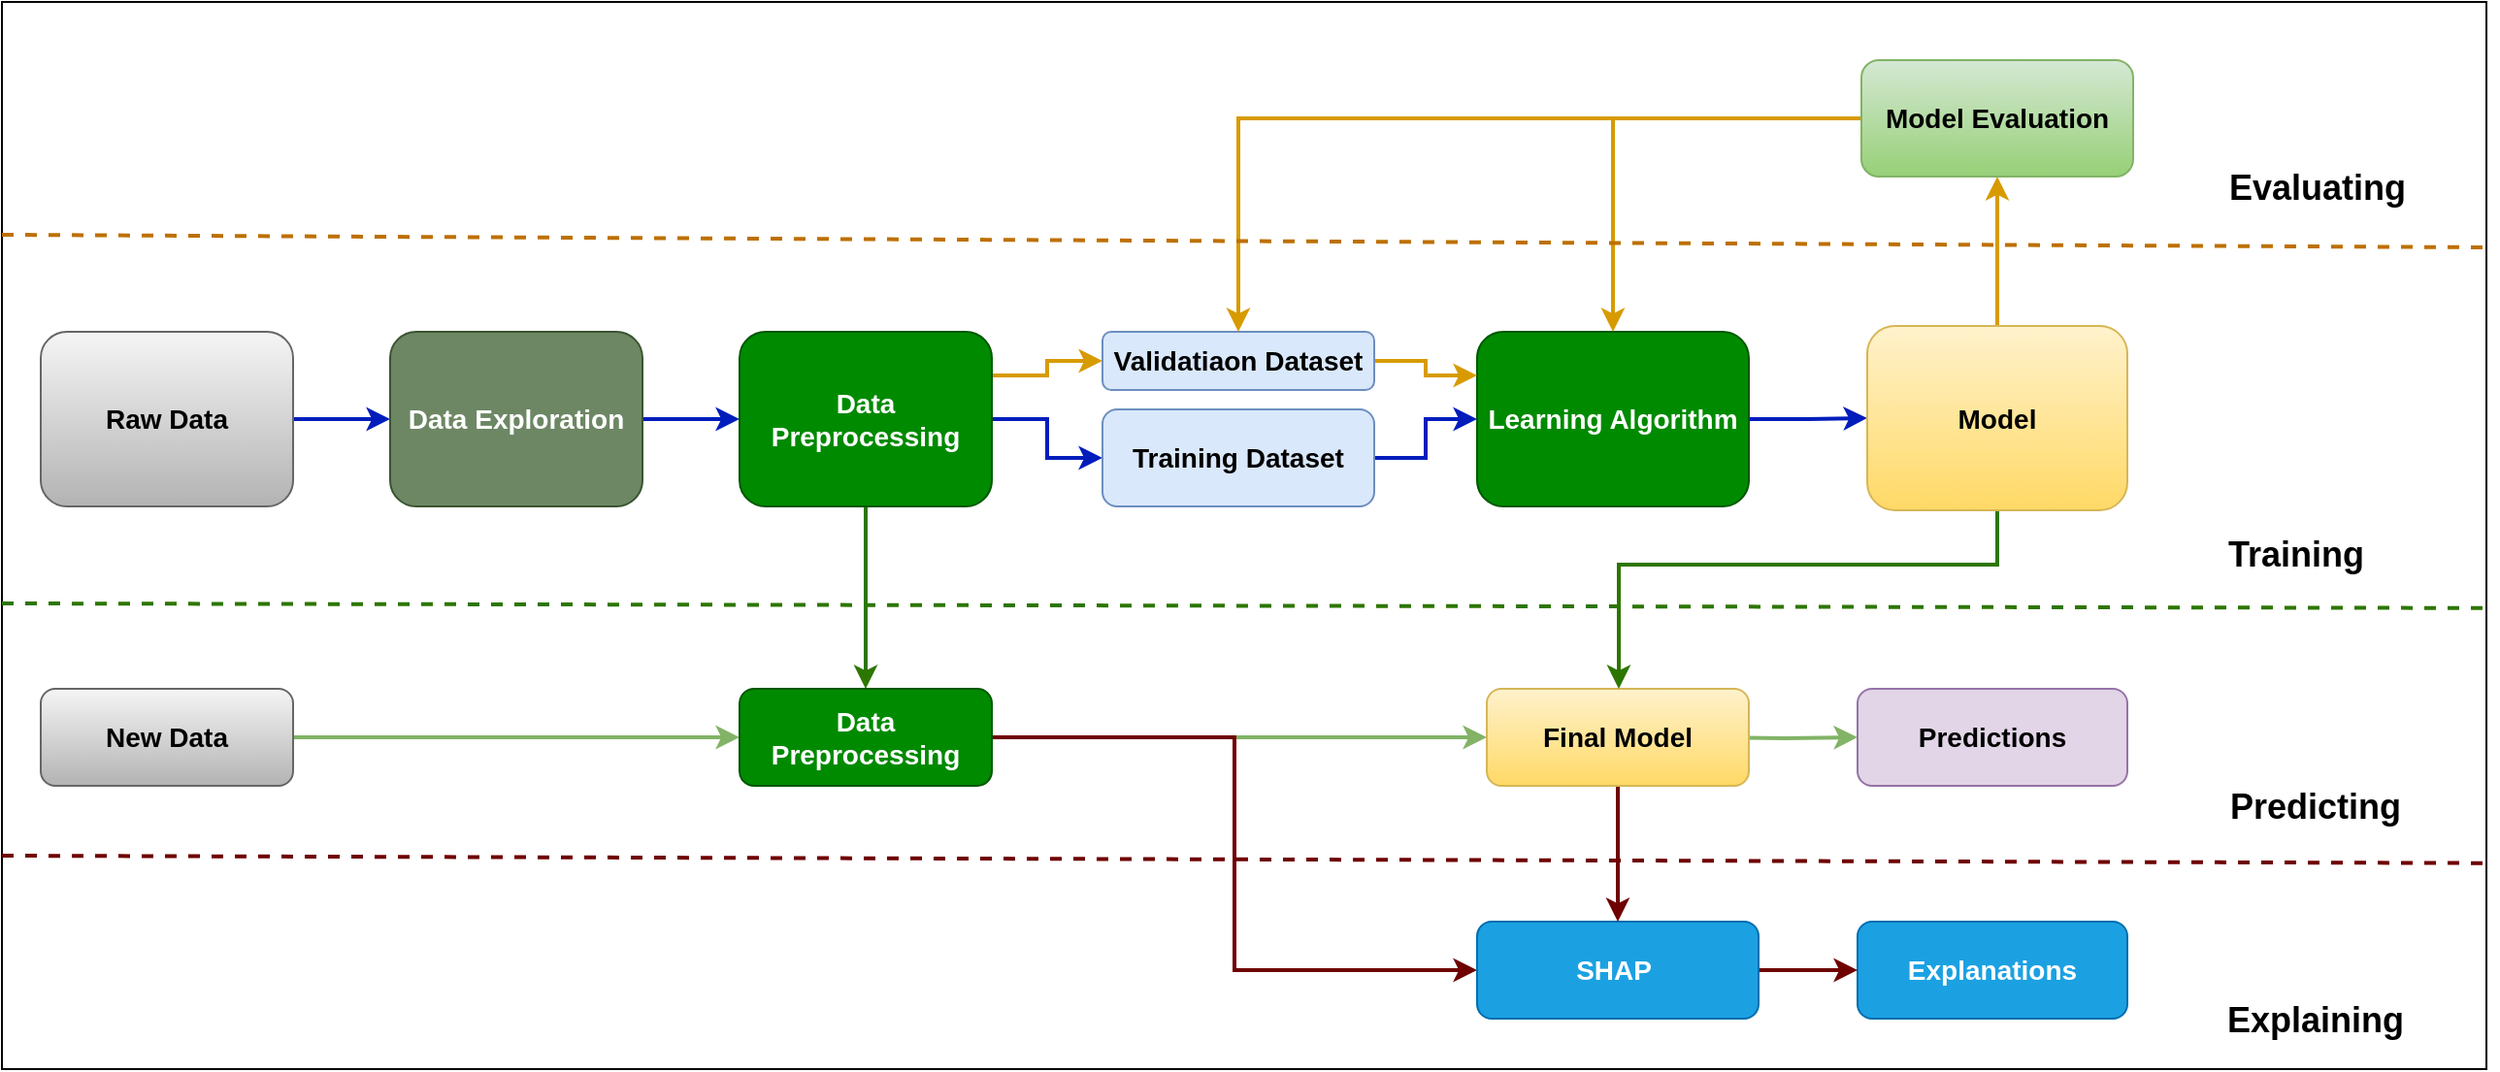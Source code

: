 <mxfile version="20.8.16" type="device"><diagram id="C5RBs43oDa-KdzZeNtuy" name="Page-1"><mxGraphModel dx="1556" dy="948" grid="1" gridSize="10" guides="1" tooltips="1" connect="1" arrows="1" fold="1" page="1" pageScale="1" pageWidth="1169" pageHeight="827" math="0" shadow="0"><root><mxCell id="WIyWlLk6GJQsqaUBKTNV-0"/><mxCell id="WIyWlLk6GJQsqaUBKTNV-1" parent="WIyWlLk6GJQsqaUBKTNV-0"/><mxCell id="LpRE4Hr6BKssz84tCFgL-49" value="" style="rounded=0;whiteSpace=wrap;html=1;fontSize=14;" parent="WIyWlLk6GJQsqaUBKTNV-1" vertex="1"><mxGeometry x="20" y="30" width="1280" height="550" as="geometry"/></mxCell><mxCell id="yxkWiozBk-cY0VoZpgmD-16" style="edgeStyle=orthogonalEdgeStyle;rounded=0;orthogonalLoop=1;jettySize=auto;html=1;exitX=0.5;exitY=1;exitDx=0;exitDy=0;entryX=0;entryY=0.5;entryDx=0;entryDy=0;strokeWidth=1;fillColor=#0050ef;strokeColor=#001DBC;" parent="WIyWlLk6GJQsqaUBKTNV-1" edge="1"><mxGeometry relative="1" as="geometry"><mxPoint x="952" y="290" as="sourcePoint"/></mxGeometry></mxCell><mxCell id="yxkWiozBk-cY0VoZpgmD-13" style="edgeStyle=orthogonalEdgeStyle;rounded=0;orthogonalLoop=1;jettySize=auto;html=1;exitX=0.5;exitY=1;exitDx=0;exitDy=0;entryX=0;entryY=0.5;entryDx=0;entryDy=0;strokeWidth=1;fillColor=#0050ef;strokeColor=#001DBC;" parent="WIyWlLk6GJQsqaUBKTNV-1" edge="1"><mxGeometry relative="1" as="geometry"><mxPoint x="965" y="433" as="sourcePoint"/></mxGeometry></mxCell><mxCell id="yxkWiozBk-cY0VoZpgmD-14" style="edgeStyle=orthogonalEdgeStyle;rounded=0;orthogonalLoop=1;jettySize=auto;html=1;exitX=0.5;exitY=1;exitDx=0;exitDy=0;entryX=0;entryY=0.5;entryDx=0;entryDy=0;strokeWidth=1;fillColor=#0050ef;strokeColor=#001DBC;" parent="WIyWlLk6GJQsqaUBKTNV-1" edge="1"><mxGeometry relative="1" as="geometry"><mxPoint x="965" y="433" as="sourcePoint"/></mxGeometry></mxCell><mxCell id="yxkWiozBk-cY0VoZpgmD-33" style="edgeStyle=orthogonalEdgeStyle;rounded=0;orthogonalLoop=1;jettySize=auto;html=1;exitX=0.5;exitY=1;exitDx=0;exitDy=0;entryX=1;entryY=0.5;entryDx=0;entryDy=0;strokeWidth=1;fillColor=#0050ef;strokeColor=#001DBC;" parent="WIyWlLk6GJQsqaUBKTNV-1" edge="1"><mxGeometry relative="1" as="geometry"><mxPoint x="695" y="520" as="sourcePoint"/></mxGeometry></mxCell><mxCell id="yxkWiozBk-cY0VoZpgmD-34" style="edgeStyle=orthogonalEdgeStyle;rounded=0;orthogonalLoop=1;jettySize=auto;html=1;exitX=0.5;exitY=1;exitDx=0;exitDy=0;entryX=1;entryY=0.5;entryDx=0;entryDy=0;strokeWidth=1;fillColor=#0050ef;strokeColor=#001DBC;" parent="WIyWlLk6GJQsqaUBKTNV-1" edge="1"><mxGeometry relative="1" as="geometry"><mxPoint x="695" y="520" as="sourcePoint"/></mxGeometry></mxCell><mxCell id="yxkWiozBk-cY0VoZpgmD-35" style="edgeStyle=orthogonalEdgeStyle;rounded=0;orthogonalLoop=1;jettySize=auto;html=1;exitX=0.5;exitY=1;exitDx=0;exitDy=0;entryX=1;entryY=0.5;entryDx=0;entryDy=0;strokeWidth=1;fillColor=#0050ef;strokeColor=#001DBC;" parent="WIyWlLk6GJQsqaUBKTNV-1" edge="1"><mxGeometry relative="1" as="geometry"><mxPoint x="695" y="520" as="sourcePoint"/></mxGeometry></mxCell><mxCell id="yxkWiozBk-cY0VoZpgmD-36" style="edgeStyle=orthogonalEdgeStyle;rounded=0;orthogonalLoop=1;jettySize=auto;html=1;exitX=0.5;exitY=1;exitDx=0;exitDy=0;entryX=1;entryY=0.5;entryDx=0;entryDy=0;strokeWidth=1;fillColor=#0050ef;strokeColor=#001DBC;" parent="WIyWlLk6GJQsqaUBKTNV-1" edge="1"><mxGeometry relative="1" as="geometry"><mxPoint x="695" y="520" as="sourcePoint"/></mxGeometry></mxCell><mxCell id="LpRE4Hr6BKssz84tCFgL-29" style="edgeStyle=orthogonalEdgeStyle;rounded=0;orthogonalLoop=1;jettySize=auto;html=1;exitX=1;exitY=0.5;exitDx=0;exitDy=0;fontSize=14;fillColor=#0050ef;strokeColor=#001DBC;strokeWidth=2;" parent="WIyWlLk6GJQsqaUBKTNV-1" source="yxkWiozBk-cY0VoZpgmD-38" target="LpRE4Hr6BKssz84tCFgL-15" edge="1"><mxGeometry relative="1" as="geometry"/></mxCell><mxCell id="yxkWiozBk-cY0VoZpgmD-38" value="Raw Data" style="rounded=1;whiteSpace=wrap;html=1;fontSize=14;glass=0;strokeWidth=1;shadow=0;fillColor=#f5f5f5;strokeColor=#666666;fontStyle=1;gradientColor=#b3b3b3;" parent="WIyWlLk6GJQsqaUBKTNV-1" vertex="1"><mxGeometry x="40" y="200" width="130" height="90" as="geometry"/></mxCell><mxCell id="XpXdbwIJvyWm-Mcsz4As-18" style="edgeStyle=orthogonalEdgeStyle;rounded=0;orthogonalLoop=1;jettySize=auto;html=1;exitX=0.5;exitY=1;exitDx=0;exitDy=0;entryX=0;entryY=0.5;entryDx=0;entryDy=0;fontSize=12;fillColor=#0050ef;strokeColor=#001DBC;" parent="WIyWlLk6GJQsqaUBKTNV-1" edge="1"><mxGeometry relative="1" as="geometry"><mxPoint x="698" y="548" as="sourcePoint"/></mxGeometry></mxCell><mxCell id="XpXdbwIJvyWm-Mcsz4As-20" style="edgeStyle=orthogonalEdgeStyle;rounded=0;orthogonalLoop=1;jettySize=auto;html=1;exitX=0.5;exitY=1;exitDx=0;exitDy=0;entryX=0;entryY=0.5;entryDx=0;entryDy=0;fontSize=12;fillColor=#0050ef;strokeColor=#001DBC;" parent="WIyWlLk6GJQsqaUBKTNV-1" edge="1"><mxGeometry relative="1" as="geometry"><mxPoint x="813.5" y="603" as="sourcePoint"/></mxGeometry></mxCell><mxCell id="XpXdbwIJvyWm-Mcsz4As-21" style="edgeStyle=orthogonalEdgeStyle;rounded=0;orthogonalLoop=1;jettySize=auto;html=1;exitX=0.5;exitY=1;exitDx=0;exitDy=0;entryX=0;entryY=0.5;entryDx=0;entryDy=0;fontSize=12;fillColor=#0050ef;strokeColor=#001DBC;" parent="WIyWlLk6GJQsqaUBKTNV-1" edge="1"><mxGeometry relative="1" as="geometry"><mxPoint x="813.5" y="603" as="sourcePoint"/></mxGeometry></mxCell><mxCell id="LpRE4Hr6BKssz84tCFgL-30" style="edgeStyle=orthogonalEdgeStyle;rounded=0;orthogonalLoop=1;jettySize=auto;html=1;exitX=1;exitY=0.5;exitDx=0;exitDy=0;entryX=0;entryY=0.5;entryDx=0;entryDy=0;fontSize=14;fillColor=#0050ef;strokeColor=#001DBC;strokeWidth=2;" parent="WIyWlLk6GJQsqaUBKTNV-1" source="LpRE4Hr6BKssz84tCFgL-15" target="LpRE4Hr6BKssz84tCFgL-16" edge="1"><mxGeometry relative="1" as="geometry"/></mxCell><mxCell id="LpRE4Hr6BKssz84tCFgL-15" value="Data Exploration" style="rounded=1;whiteSpace=wrap;html=1;fontSize=14;glass=0;strokeWidth=1;shadow=0;fillColor=#6d8764;strokeColor=#3A5431;fontStyle=1;fontColor=#ffffff;" parent="WIyWlLk6GJQsqaUBKTNV-1" vertex="1"><mxGeometry x="220" y="200" width="130" height="90" as="geometry"/></mxCell><mxCell id="vTzjY0yccZXW6aPqrPY0-4" style="edgeStyle=orthogonalEdgeStyle;rounded=0;orthogonalLoop=1;jettySize=auto;html=1;exitX=1;exitY=0.25;exitDx=0;exitDy=0;strokeWidth=2;fillColor=#ffcd28;gradientColor=#ffa500;strokeColor=#d79b00;" edge="1" parent="WIyWlLk6GJQsqaUBKTNV-1" source="LpRE4Hr6BKssz84tCFgL-16" target="LpRE4Hr6BKssz84tCFgL-19"><mxGeometry relative="1" as="geometry"/></mxCell><mxCell id="vTzjY0yccZXW6aPqrPY0-5" style="edgeStyle=orthogonalEdgeStyle;rounded=0;orthogonalLoop=1;jettySize=auto;html=1;exitX=1;exitY=0.5;exitDx=0;exitDy=0;entryX=0;entryY=0.5;entryDx=0;entryDy=0;strokeWidth=2;fillColor=#0050ef;strokeColor=#001DBC;" edge="1" parent="WIyWlLk6GJQsqaUBKTNV-1" source="LpRE4Hr6BKssz84tCFgL-16" target="LpRE4Hr6BKssz84tCFgL-20"><mxGeometry relative="1" as="geometry"/></mxCell><mxCell id="vTzjY0yccZXW6aPqrPY0-6" style="edgeStyle=orthogonalEdgeStyle;rounded=0;orthogonalLoop=1;jettySize=auto;html=1;exitX=0.5;exitY=1;exitDx=0;exitDy=0;entryX=0.5;entryY=0;entryDx=0;entryDy=0;strokeWidth=2;fillColor=#60a917;strokeColor=#2D7600;" edge="1" parent="WIyWlLk6GJQsqaUBKTNV-1" source="LpRE4Hr6BKssz84tCFgL-16" target="LpRE4Hr6BKssz84tCFgL-24"><mxGeometry relative="1" as="geometry"/></mxCell><mxCell id="LpRE4Hr6BKssz84tCFgL-16" value="Data Preprocessing" style="rounded=1;whiteSpace=wrap;html=1;fontSize=14;glass=0;strokeWidth=1;shadow=0;fillColor=#008a00;strokeColor=#005700;fontStyle=1;fontColor=#ffffff;" parent="WIyWlLk6GJQsqaUBKTNV-1" vertex="1"><mxGeometry x="400" y="200" width="130" height="90" as="geometry"/></mxCell><mxCell id="LpRE4Hr6BKssz84tCFgL-61" style="edgeStyle=orthogonalEdgeStyle;rounded=0;orthogonalLoop=1;jettySize=auto;html=1;exitX=1;exitY=0.5;exitDx=0;exitDy=0;strokeWidth=2;fontSize=18;fillColor=#0050ef;strokeColor=#001DBC;" parent="WIyWlLk6GJQsqaUBKTNV-1" source="LpRE4Hr6BKssz84tCFgL-17" target="LpRE4Hr6BKssz84tCFgL-59" edge="1"><mxGeometry relative="1" as="geometry"/></mxCell><mxCell id="LpRE4Hr6BKssz84tCFgL-17" value="Learning Algorithm" style="rounded=1;whiteSpace=wrap;html=1;fontSize=14;glass=0;strokeWidth=1;shadow=0;fillColor=#008a00;strokeColor=#005700;fontStyle=1;fontColor=#ffffff;" parent="WIyWlLk6GJQsqaUBKTNV-1" vertex="1"><mxGeometry x="780" y="200" width="140" height="90" as="geometry"/></mxCell><mxCell id="LpRE4Hr6BKssz84tCFgL-42" style="edgeStyle=orthogonalEdgeStyle;rounded=0;orthogonalLoop=1;jettySize=auto;html=1;entryX=0.5;entryY=1;entryDx=0;entryDy=0;strokeWidth=2;fontSize=14;fillColor=#ffcd28;strokeColor=#d79b00;gradientColor=#ffa500;" parent="WIyWlLk6GJQsqaUBKTNV-1" source="LpRE4Hr6BKssz84tCFgL-59" target="LpRE4Hr6BKssz84tCFgL-21" edge="1"><mxGeometry relative="1" as="geometry"><mxPoint x="1031" y="200" as="sourcePoint"/></mxGeometry></mxCell><mxCell id="vTzjY0yccZXW6aPqrPY0-2" style="edgeStyle=orthogonalEdgeStyle;rounded=0;orthogonalLoop=1;jettySize=auto;html=1;exitX=1;exitY=0.5;exitDx=0;exitDy=0;entryX=0;entryY=0.25;entryDx=0;entryDy=0;strokeWidth=2;fillColor=#ffcd28;gradientColor=#ffa500;strokeColor=#d79b00;" edge="1" parent="WIyWlLk6GJQsqaUBKTNV-1" source="LpRE4Hr6BKssz84tCFgL-19" target="LpRE4Hr6BKssz84tCFgL-17"><mxGeometry relative="1" as="geometry"/></mxCell><mxCell id="LpRE4Hr6BKssz84tCFgL-19" value="Validatiaon Dataset" style="rounded=1;whiteSpace=wrap;html=1;fontSize=14;glass=0;strokeWidth=1;shadow=0;fillColor=#dae8fc;strokeColor=#6c8ebf;fontStyle=1;" parent="WIyWlLk6GJQsqaUBKTNV-1" vertex="1"><mxGeometry x="587" y="200" width="140" height="30" as="geometry"/></mxCell><mxCell id="vTzjY0yccZXW6aPqrPY0-3" style="edgeStyle=orthogonalEdgeStyle;rounded=0;orthogonalLoop=1;jettySize=auto;html=1;exitX=1;exitY=0.5;exitDx=0;exitDy=0;entryX=0;entryY=0.5;entryDx=0;entryDy=0;fillColor=#0050ef;strokeColor=#001DBC;strokeWidth=2;" edge="1" parent="WIyWlLk6GJQsqaUBKTNV-1" source="LpRE4Hr6BKssz84tCFgL-20" target="LpRE4Hr6BKssz84tCFgL-17"><mxGeometry relative="1" as="geometry"/></mxCell><mxCell id="LpRE4Hr6BKssz84tCFgL-20" value="Training Dataset" style="rounded=1;whiteSpace=wrap;html=1;fontSize=14;glass=0;strokeWidth=1;shadow=0;fillColor=#dae8fc;strokeColor=#6c8ebf;fontStyle=1;" parent="WIyWlLk6GJQsqaUBKTNV-1" vertex="1"><mxGeometry x="587" y="240" width="140" height="50" as="geometry"/></mxCell><mxCell id="LpRE4Hr6BKssz84tCFgL-43" style="edgeStyle=orthogonalEdgeStyle;rounded=0;orthogonalLoop=1;jettySize=auto;html=1;exitX=0;exitY=0.5;exitDx=0;exitDy=0;entryX=0.5;entryY=0;entryDx=0;entryDy=0;strokeWidth=2;fontSize=14;fillColor=#ffcd28;gradientColor=#ffa500;strokeColor=#d79b00;" parent="WIyWlLk6GJQsqaUBKTNV-1" source="LpRE4Hr6BKssz84tCFgL-21" target="LpRE4Hr6BKssz84tCFgL-19" edge="1"><mxGeometry relative="1" as="geometry"/></mxCell><mxCell id="LpRE4Hr6BKssz84tCFgL-44" style="edgeStyle=orthogonalEdgeStyle;rounded=0;orthogonalLoop=1;jettySize=auto;html=1;exitX=0;exitY=0.5;exitDx=0;exitDy=0;entryX=0.5;entryY=0;entryDx=0;entryDy=0;strokeWidth=2;fontSize=14;fillColor=#ffcd28;gradientColor=#ffa500;strokeColor=#d79b00;" parent="WIyWlLk6GJQsqaUBKTNV-1" source="LpRE4Hr6BKssz84tCFgL-21" target="LpRE4Hr6BKssz84tCFgL-17" edge="1"><mxGeometry relative="1" as="geometry"/></mxCell><mxCell id="LpRE4Hr6BKssz84tCFgL-21" value="Model Evaluation" style="rounded=1;whiteSpace=wrap;html=1;fontSize=14;glass=0;strokeWidth=1;shadow=0;fillColor=#d5e8d4;strokeColor=#82b366;fontStyle=1;gradientColor=#97d077;" parent="WIyWlLk6GJQsqaUBKTNV-1" vertex="1"><mxGeometry x="978" y="60" width="140" height="60" as="geometry"/></mxCell><mxCell id="LpRE4Hr6BKssz84tCFgL-37" style="edgeStyle=orthogonalEdgeStyle;rounded=0;orthogonalLoop=1;jettySize=auto;html=1;exitX=1;exitY=0.5;exitDx=0;exitDy=0;entryX=0;entryY=0.5;entryDx=0;entryDy=0;fontSize=14;fillColor=#d5e8d4;strokeColor=#82b366;strokeWidth=2;gradientColor=#97d077;" parent="WIyWlLk6GJQsqaUBKTNV-1" target="LpRE4Hr6BKssz84tCFgL-25" edge="1"><mxGeometry relative="1" as="geometry"><mxPoint x="900" y="409" as="sourcePoint"/></mxGeometry></mxCell><mxCell id="LpRE4Hr6BKssz84tCFgL-35" style="edgeStyle=orthogonalEdgeStyle;rounded=0;orthogonalLoop=1;jettySize=auto;html=1;exitX=1;exitY=0.5;exitDx=0;exitDy=0;fontSize=14;fillColor=#d5e8d4;strokeColor=#82b366;strokeWidth=2;gradientColor=#97d077;" parent="WIyWlLk6GJQsqaUBKTNV-1" source="LpRE4Hr6BKssz84tCFgL-23" target="LpRE4Hr6BKssz84tCFgL-24" edge="1"><mxGeometry relative="1" as="geometry"/></mxCell><mxCell id="LpRE4Hr6BKssz84tCFgL-23" value="New Data" style="rounded=1;whiteSpace=wrap;html=1;fontSize=14;glass=0;strokeWidth=1;shadow=0;fillColor=#f5f5f5;strokeColor=#666666;fontStyle=1;gradientColor=#b3b3b3;" parent="WIyWlLk6GJQsqaUBKTNV-1" vertex="1"><mxGeometry x="40" y="384" width="130" height="50" as="geometry"/></mxCell><mxCell id="LpRE4Hr6BKssz84tCFgL-36" style="edgeStyle=orthogonalEdgeStyle;rounded=0;orthogonalLoop=1;jettySize=auto;html=1;exitX=1;exitY=0.5;exitDx=0;exitDy=0;entryX=0;entryY=0.5;entryDx=0;entryDy=0;fontSize=14;fillColor=#d5e8d4;strokeColor=#82b366;strokeWidth=2;gradientColor=#97d077;" parent="WIyWlLk6GJQsqaUBKTNV-1" source="LpRE4Hr6BKssz84tCFgL-24" target="LpRE4Hr6BKssz84tCFgL-58" edge="1"><mxGeometry relative="1" as="geometry"><mxPoint x="760" y="409" as="targetPoint"/></mxGeometry></mxCell><mxCell id="LpRE4Hr6BKssz84tCFgL-40" style="edgeStyle=orthogonalEdgeStyle;rounded=0;orthogonalLoop=1;jettySize=auto;html=1;exitX=1;exitY=0.5;exitDx=0;exitDy=0;entryX=0;entryY=0.5;entryDx=0;entryDy=0;strokeWidth=2;fontSize=14;fillColor=#a20025;strokeColor=#6F0000;" parent="WIyWlLk6GJQsqaUBKTNV-1" source="LpRE4Hr6BKssz84tCFgL-24" target="LpRE4Hr6BKssz84tCFgL-27" edge="1"><mxGeometry relative="1" as="geometry"/></mxCell><mxCell id="LpRE4Hr6BKssz84tCFgL-24" value="Data Preprocessing" style="rounded=1;whiteSpace=wrap;html=1;fontSize=14;glass=0;strokeWidth=1;shadow=0;fillColor=#008a00;strokeColor=#005700;fontStyle=1;fontColor=#ffffff;" parent="WIyWlLk6GJQsqaUBKTNV-1" vertex="1"><mxGeometry x="400" y="384" width="130" height="50" as="geometry"/></mxCell><mxCell id="LpRE4Hr6BKssz84tCFgL-25" value="Predictions" style="rounded=1;whiteSpace=wrap;html=1;fontSize=14;glass=0;strokeWidth=1;shadow=0;fillColor=#e1d5e7;strokeColor=#9673a6;fontStyle=1;" parent="WIyWlLk6GJQsqaUBKTNV-1" vertex="1"><mxGeometry x="976" y="384" width="139" height="50" as="geometry"/></mxCell><mxCell id="LpRE4Hr6BKssz84tCFgL-26" value="Explanations" style="rounded=1;whiteSpace=wrap;html=1;fontSize=14;glass=0;strokeWidth=1;shadow=0;fontStyle=1;fillColor=#1ba1e2;fontColor=#ffffff;strokeColor=#006EAF;" parent="WIyWlLk6GJQsqaUBKTNV-1" vertex="1"><mxGeometry x="976" y="504" width="139" height="50" as="geometry"/></mxCell><mxCell id="LpRE4Hr6BKssz84tCFgL-28" value="" style="edgeStyle=orthogonalEdgeStyle;rounded=0;orthogonalLoop=1;jettySize=auto;html=1;fontSize=14;fillColor=#a20025;strokeColor=#6F0000;strokeWidth=2;" parent="WIyWlLk6GJQsqaUBKTNV-1" source="LpRE4Hr6BKssz84tCFgL-27" target="LpRE4Hr6BKssz84tCFgL-26" edge="1"><mxGeometry relative="1" as="geometry"/></mxCell><mxCell id="LpRE4Hr6BKssz84tCFgL-27" value="SHAP&amp;nbsp;" style="rounded=1;whiteSpace=wrap;html=1;fontSize=14;glass=0;strokeWidth=1;shadow=0;fillColor=#1ba1e2;strokeColor=#006EAF;fontStyle=1;fontColor=#ffffff;" parent="WIyWlLk6GJQsqaUBKTNV-1" vertex="1"><mxGeometry x="780" y="504" width="145" height="50" as="geometry"/></mxCell><mxCell id="LpRE4Hr6BKssz84tCFgL-45" value="" style="endArrow=none;dashed=1;html=1;rounded=0;strokeWidth=2;fontSize=14;entryX=1.002;entryY=0.807;entryDx=0;entryDy=0;entryPerimeter=0;fillColor=#a20025;strokeColor=#6F0000;" parent="WIyWlLk6GJQsqaUBKTNV-1" target="LpRE4Hr6BKssz84tCFgL-49" edge="1"><mxGeometry width="50" height="50" relative="1" as="geometry"><mxPoint x="20" y="470" as="sourcePoint"/><mxPoint x="1230" y="470" as="targetPoint"/></mxGeometry></mxCell><mxCell id="LpRE4Hr6BKssz84tCFgL-47" value="" style="endArrow=none;dashed=1;html=1;rounded=0;strokeWidth=2;fontSize=14;entryX=1.003;entryY=0.568;entryDx=0;entryDy=0;entryPerimeter=0;fillColor=#60a917;strokeColor=#2D7600;" parent="WIyWlLk6GJQsqaUBKTNV-1" target="LpRE4Hr6BKssz84tCFgL-49" edge="1"><mxGeometry width="50" height="50" relative="1" as="geometry"><mxPoint x="20" y="340" as="sourcePoint"/><mxPoint x="1230" y="340" as="targetPoint"/></mxGeometry></mxCell><mxCell id="LpRE4Hr6BKssz84tCFgL-48" value="" style="endArrow=none;dashed=1;html=1;rounded=0;strokeWidth=2;fontSize=14;entryX=1.002;entryY=0.23;entryDx=0;entryDy=0;entryPerimeter=0;fillColor=#f0a30a;strokeColor=#BD7000;" parent="WIyWlLk6GJQsqaUBKTNV-1" target="LpRE4Hr6BKssz84tCFgL-49" edge="1"><mxGeometry width="50" height="50" relative="1" as="geometry"><mxPoint x="20" y="150" as="sourcePoint"/><mxPoint x="1230" y="150" as="targetPoint"/></mxGeometry></mxCell><mxCell id="LpRE4Hr6BKssz84tCFgL-51" value="Evaluating" style="text;strokeColor=none;align=center;fillColor=none;html=1;verticalAlign=middle;whiteSpace=wrap;rounded=0;fontSize=18;fontStyle=1" parent="WIyWlLk6GJQsqaUBKTNV-1" vertex="1"><mxGeometry x="1158" y="111" width="110" height="30" as="geometry"/></mxCell><mxCell id="LpRE4Hr6BKssz84tCFgL-53" value="Training" style="text;strokeColor=none;align=center;fillColor=none;html=1;verticalAlign=middle;whiteSpace=wrap;rounded=0;fontSize=18;fontStyle=1" parent="WIyWlLk6GJQsqaUBKTNV-1" vertex="1"><mxGeometry x="1147" y="300" width="110" height="30" as="geometry"/></mxCell><mxCell id="LpRE4Hr6BKssz84tCFgL-54" value="Predicting" style="text;strokeColor=none;align=center;fillColor=none;html=1;verticalAlign=middle;whiteSpace=wrap;rounded=0;fontSize=18;fontStyle=1" parent="WIyWlLk6GJQsqaUBKTNV-1" vertex="1"><mxGeometry x="1157" y="430" width="110" height="30" as="geometry"/></mxCell><mxCell id="LpRE4Hr6BKssz84tCFgL-55" value="Explaining" style="text;strokeColor=none;align=center;fillColor=none;html=1;verticalAlign=middle;whiteSpace=wrap;rounded=0;fontSize=18;fontStyle=1" parent="WIyWlLk6GJQsqaUBKTNV-1" vertex="1"><mxGeometry x="1157" y="540" width="110" height="30" as="geometry"/></mxCell><mxCell id="LpRE4Hr6BKssz84tCFgL-63" style="edgeStyle=orthogonalEdgeStyle;rounded=0;orthogonalLoop=1;jettySize=auto;html=1;exitX=0.5;exitY=1;exitDx=0;exitDy=0;strokeWidth=2;fontSize=18;fillColor=#a20025;strokeColor=#6F0000;" parent="WIyWlLk6GJQsqaUBKTNV-1" source="LpRE4Hr6BKssz84tCFgL-58" target="LpRE4Hr6BKssz84tCFgL-27" edge="1"><mxGeometry relative="1" as="geometry"/></mxCell><mxCell id="LpRE4Hr6BKssz84tCFgL-58" value="Final Model" style="rounded=1;whiteSpace=wrap;html=1;fontSize=14;glass=0;strokeWidth=1;shadow=0;fillColor=#fff2cc;strokeColor=#d6b656;fontStyle=1;gradientColor=#ffd966;" parent="WIyWlLk6GJQsqaUBKTNV-1" vertex="1"><mxGeometry x="785" y="384" width="135" height="50" as="geometry"/></mxCell><mxCell id="LpRE4Hr6BKssz84tCFgL-64" style="edgeStyle=orthogonalEdgeStyle;rounded=0;orthogonalLoop=1;jettySize=auto;html=1;exitX=0.5;exitY=1;exitDx=0;exitDy=0;strokeWidth=2;fontSize=18;fillColor=#60a917;strokeColor=#2D7600;" parent="WIyWlLk6GJQsqaUBKTNV-1" source="LpRE4Hr6BKssz84tCFgL-59" target="LpRE4Hr6BKssz84tCFgL-58" edge="1"><mxGeometry relative="1" as="geometry"><Array as="points"><mxPoint x="1048" y="320"/><mxPoint x="853" y="320"/></Array></mxGeometry></mxCell><mxCell id="LpRE4Hr6BKssz84tCFgL-59" value="Model" style="rounded=1;whiteSpace=wrap;html=1;fontSize=14;glass=0;strokeWidth=1;shadow=0;fillColor=#fff2cc;strokeColor=#d6b656;fontStyle=1;gradientColor=#ffd966;" parent="WIyWlLk6GJQsqaUBKTNV-1" vertex="1"><mxGeometry x="981" y="197" width="134" height="95" as="geometry"/></mxCell></root></mxGraphModel></diagram></mxfile>